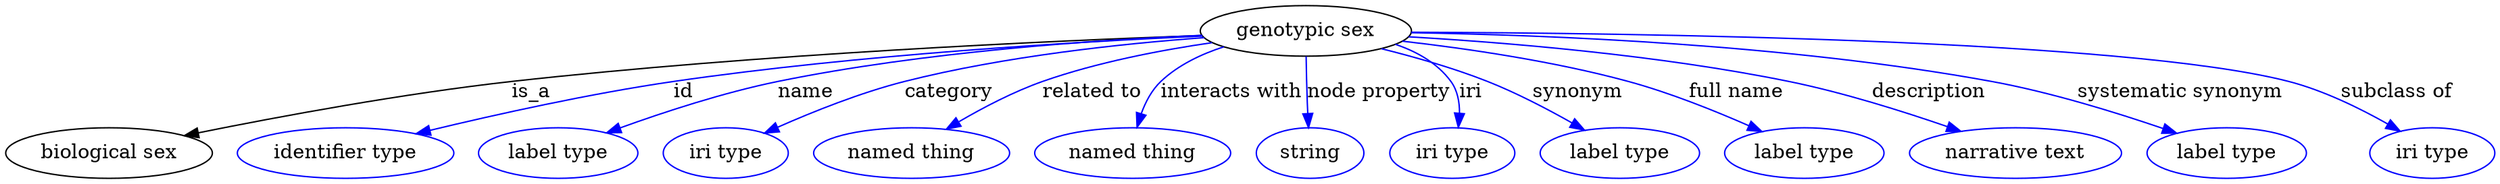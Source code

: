 digraph {
	graph [bb="0,0,1434.9,122"];
	node [label="\N"];
	"genotypic sex"	 [height=0.5,
		label="genotypic sex",
		pos="748.47,104",
		width=1.6383];
	"biological sex"	 [height=0.5,
		pos="59.471,18",
		width=1.652];
	"genotypic sex" -> "biological sex"	 [label=is_a,
		lp="317.75,61",
		pos="e,103.89,30.123 689.93,101.06 605.05,96.373 442.93,85.884 305.92,68 226.46,57.628 206.73,53.238 128.47,36 123.73,34.956 118.83,33.811 \
113.92,32.618"];
	id	 [color=blue,
		height=0.5,
		label="identifier type",
		pos="196.47,18",
		width=1.652];
	"genotypic sex" -> id	 [color=blue,
		label=id,
		lp="401.92,61",
		pos="e,241.06,29.936 690.37,100.54 620.16,95.782 498.6,85.74 395.58,68 336.47,57.821 322.6,50.786 264.47,36 260.09,34.886 255.56,33.718 \
251.01,32.535",
		style=solid];
	name	 [color=blue,
		height=0.5,
		label="label type",
		pos="318.47,18",
		width=1.2425];
	"genotypic sex" -> name	 [color=blue,
		label=name,
		lp="471.63,61",
		pos="e,348.76,31.249 690.38,100.72 630.89,96.463 536.08,87.174 456.15,68 422.35,59.89 385.38,46.183 358.27,35.169",
		style=solid];
	category	 [color=blue,
		height=0.5,
		label="iri type",
		pos="416.47,18",
		width=0.9834];
	"genotypic sex" -> category	 [color=blue,
		label=category,
		lp="551.57,61",
		pos="e,440.83,31.245 691.64,98.899 646.4,93.855 581.85,84.441 527.28,68 500.35,59.886 471.42,46.669 449.88,35.861",
		style=solid];
	"related to"	 [color=blue,
		height=0.5,
		label="named thing",
		pos="523.47,18",
		width=1.5019];
	"genotypic sex" -> "related to"	 [color=blue,
		label="related to",
		lp="631.71,61",
		pos="e,546,34.416 697.12,95.071 669.21,89.245 634.47,80.391 605,68 587.51,60.646 569.38,49.894 554.68,40.243",
		style=solid];
	"interacts with"	 [color=blue,
		height=0.5,
		label="named thing",
		pos="649.47,18",
		width=1.5019];
	"genotypic sex" -> "interacts with"	 [color=blue,
		label="interacts with",
		lp="708.38,61",
		pos="e,653.22,36.022 705.88,91.448 692.94,85.948 679.54,78.328 669.66,68 663.75,61.816 659.48,53.673 656.44,45.759",
		style=solid];
	"node property"	 [color=blue,
		height=0.5,
		label=string,
		pos="751.47,18",
		width=0.8403];
	"genotypic sex" -> "node property"	 [color=blue,
		label="node property",
		lp="788.54,61",
		pos="e,750.23,36.307 748.6,85.943 748.71,76.436 748.92,64.584 749.33,54 749.42,51.572 749.54,49.052 749.66,46.525",
		style=solid];
	iri	 [color=blue,
		height=0.5,
		label="iri type",
		pos="835.47,18",
		width=0.9834];
	"genotypic sex" -> iri	 [color=blue,
		label=iri,
		lp="840.69,61",
		pos="e,836.58,36.286 793.85,92.188 806.5,86.783 819.07,79.031 827.47,68 832.16,61.846 834.57,54.014 835.71,46.386",
		style=solid];
	synonym	 [color=blue,
		height=0.5,
		label="label type",
		pos="933.47,18",
		width=1.2425];
	"genotypic sex" -> synonym	 [color=blue,
		label=synonym,
		lp="902.14,61",
		pos="e,910.56,33.534 790.43,91.325 809.16,85.128 831.28,77.053 850.47,68 868.15,59.661 886.88,48.591 902.06,38.988",
		style=solid];
	"full name"	 [color=blue,
		height=0.5,
		label="label type",
		pos="1040.5,18",
		width=1.2425];
	"genotypic sex" -> "full name"	 [color=blue,
		label="full name",
		lp="992.1,61",
		pos="e,1013.4,32.591 802.57,96.79 839.45,91.044 889.1,81.673 931.47,68 956.56,59.905 983.49,47.587 1004.3,37.203",
		style=solid];
	description	 [color=blue,
		height=0.5,
		label="narrative text",
		pos="1160.5,18",
		width=1.5834];
	"genotypic sex" -> description	 [color=blue,
		label=description,
		lp="1100.6,61",
		pos="e,1126.8,32.534 806.08,100.08 861.99,95.43 948.94,85.926 1022.5,68 1055,60.071 1090.5,47.114 1117.3,36.376",
		style=solid];
	"systematic synonym"	 [color=blue,
		height=0.5,
		label="label type",
		pos="1280.5,18",
		width=1.2425];
	"genotypic sex" -> "systematic synonym"	 [color=blue,
		label="systematic synonym",
		lp="1241.4,61",
		pos="e,1249.4,31.144 806.44,100.31 898.58,94.169 1074.3,81.194 1135.5,68 1171.6,60.217 1211.1,46.197 1239.8,34.98",
		style=solid];
	"subclass of"	 [color=blue,
		height=0.5,
		label="iri type",
		pos="1399.5,18",
		width=0.9834];
	"genotypic sex" -> "subclass of"	 [color=blue,
		label="subclass of",
		lp="1369.4,61",
		pos="e,1377.8,32.477 807.67,103.2 930.82,101.05 1210.8,93.425 1302.5,68 1326.2,61.432 1350.8,48.676 1369.3,37.692",
		style=solid];
}
